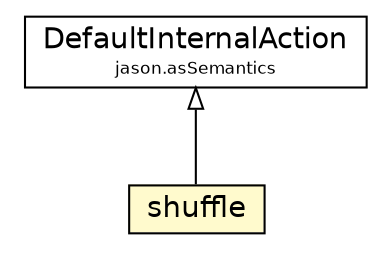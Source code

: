 #!/usr/local/bin/dot
#
# Class diagram 
# Generated by UMLGraph version 5.1 (http://www.umlgraph.org/)
#

digraph G {
	edge [fontname="Helvetica",fontsize=10,labelfontname="Helvetica",labelfontsize=10];
	node [fontname="Helvetica",fontsize=10,shape=plaintext];
	nodesep=0.25;
	ranksep=0.5;
	// jason.asSemantics.DefaultInternalAction
	c52225 [label=<<table title="jason.asSemantics.DefaultInternalAction" border="0" cellborder="1" cellspacing="0" cellpadding="2" port="p" href="../asSemantics/DefaultInternalAction.html">
		<tr><td><table border="0" cellspacing="0" cellpadding="1">
<tr><td align="center" balign="center"> DefaultInternalAction </td></tr>
<tr><td align="center" balign="center"><font point-size="8.0"> jason.asSemantics </font></td></tr>
		</table></td></tr>
		</table>>, fontname="Helvetica", fontcolor="black", fontsize=14.0];
	// jason.stdlib.shuffle
	c52389 [label=<<table title="jason.stdlib.shuffle" border="0" cellborder="1" cellspacing="0" cellpadding="2" port="p" bgcolor="lemonChiffon" href="./shuffle.html">
		<tr><td><table border="0" cellspacing="0" cellpadding="1">
<tr><td align="center" balign="center"> shuffle </td></tr>
		</table></td></tr>
		</table>>, fontname="Helvetica", fontcolor="black", fontsize=14.0];
	//jason.stdlib.shuffle extends jason.asSemantics.DefaultInternalAction
	c52225:p -> c52389:p [dir=back,arrowtail=empty];
}

